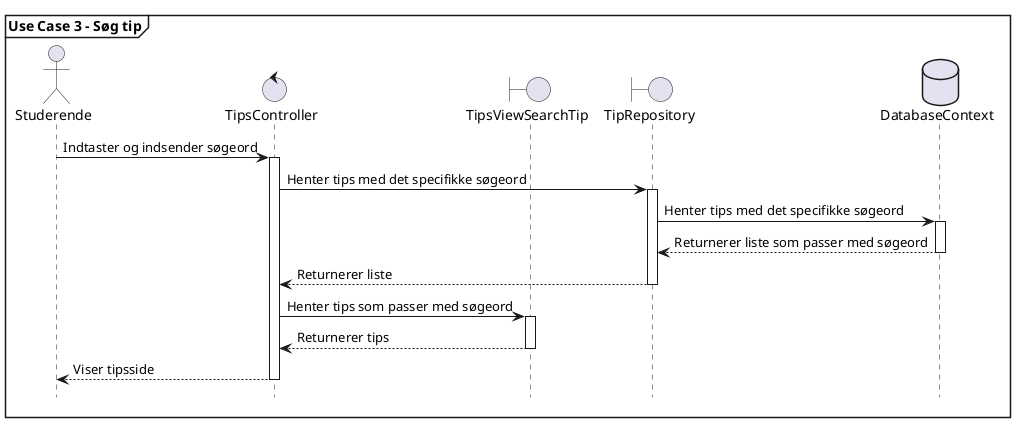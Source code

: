 @startuml

mainframe **Use Case 3 - Søg tip**


actor       Studerende       as stud
control       TipsController       as tipscont
boundary       TipsViewSearchTip       as tipssearch
boundary       TipRepository       as tipsrepo
database       DatabaseContext       as db


stud -> tipscont: Indtaster og indsender søgeord

Activate tipscont
tipscont -> tipsrepo: Henter tips med det specifikke søgeord

Activate tipsrepo
tipsrepo -> db: Henter tips med det specifikke søgeord

Activate db
db --> tipsrepo: Returnerer liste som passer med søgeord
Deactivate db

tipsrepo --> tipscont: Returnerer liste
Deactivate tipsrepo

tipscont -> tipssearch: Henter tips som passer med søgeord

Activate tipssearch
tipssearch --> tipscont: Returnerer tips
Deactivate tipssearch

tipscont --> stud: Viser tipsside
Deactivate tipscont



hide footbox

@enduml

hide footbox

@enduml
